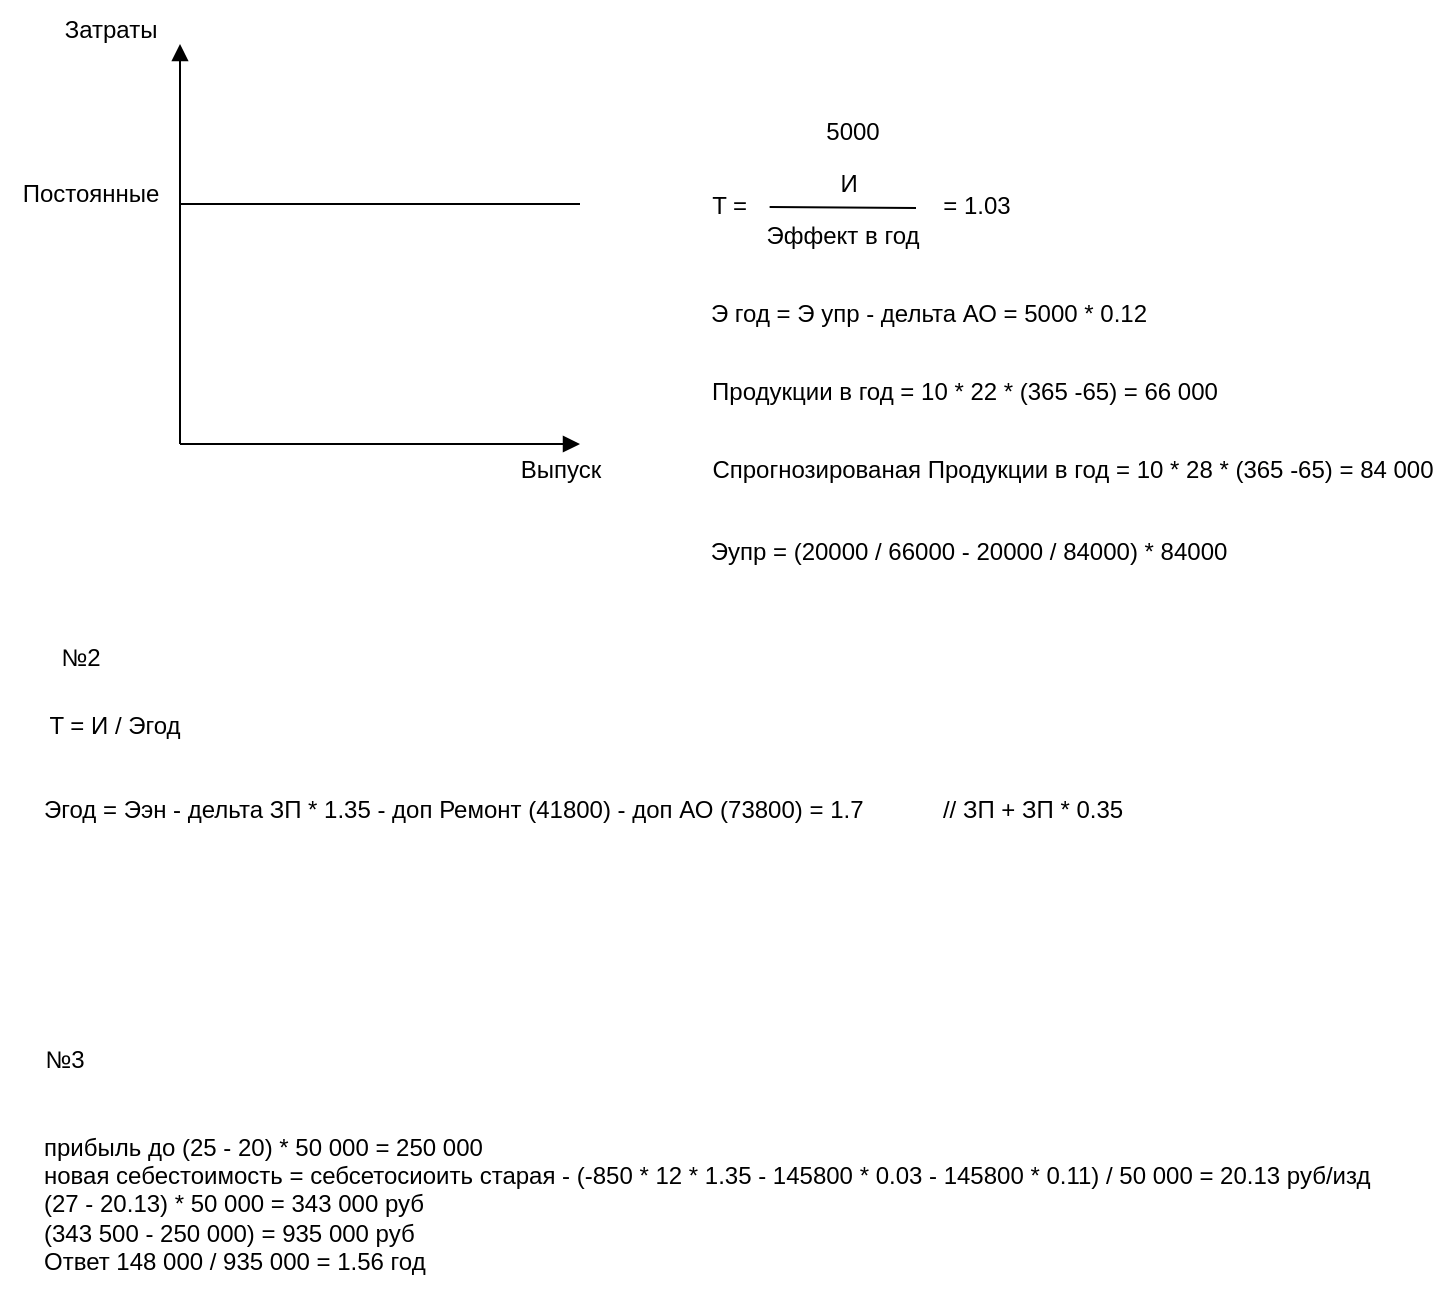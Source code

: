 <mxfile version="24.8.6">
  <diagram name="Страница — 1" id="A2jE2dpHgXN8ur2PZzlt">
    <mxGraphModel dx="1313" dy="695" grid="0" gridSize="10" guides="1" tooltips="1" connect="1" arrows="1" fold="1" page="0" pageScale="1" pageWidth="827" pageHeight="1169" math="0" shadow="0">
      <root>
        <mxCell id="0" />
        <mxCell id="1" parent="0" />
        <mxCell id="sv8NosiqSswmohA4p70H-1" value="" style="endArrow=block;html=1;rounded=0;endFill=1;" edge="1" parent="1">
          <mxGeometry width="50" height="50" relative="1" as="geometry">
            <mxPoint x="360" y="240" as="sourcePoint" />
            <mxPoint x="560" y="240" as="targetPoint" />
          </mxGeometry>
        </mxCell>
        <mxCell id="sv8NosiqSswmohA4p70H-2" value="" style="endArrow=block;html=1;rounded=0;endFill=1;" edge="1" parent="1">
          <mxGeometry width="50" height="50" relative="1" as="geometry">
            <mxPoint x="360" y="240" as="sourcePoint" />
            <mxPoint x="360" y="40" as="targetPoint" />
          </mxGeometry>
        </mxCell>
        <mxCell id="sv8NosiqSswmohA4p70H-3" value="" style="endArrow=none;html=1;rounded=0;" edge="1" parent="1">
          <mxGeometry width="50" height="50" relative="1" as="geometry">
            <mxPoint x="360" y="120" as="sourcePoint" />
            <mxPoint x="560" y="120" as="targetPoint" />
          </mxGeometry>
        </mxCell>
        <mxCell id="sv8NosiqSswmohA4p70H-4" value="Выпуск" style="text;html=1;align=center;verticalAlign=middle;resizable=0;points=[];autosize=1;strokeColor=none;fillColor=none;" vertex="1" parent="1">
          <mxGeometry x="520" y="238" width="60" height="30" as="geometry" />
        </mxCell>
        <mxCell id="sv8NosiqSswmohA4p70H-5" value="Затраты" style="text;html=1;align=center;verticalAlign=middle;resizable=0;points=[];autosize=1;strokeColor=none;fillColor=none;" vertex="1" parent="1">
          <mxGeometry x="290" y="18" width="70" height="30" as="geometry" />
        </mxCell>
        <mxCell id="sv8NosiqSswmohA4p70H-6" value="Постоянные" style="text;html=1;align=center;verticalAlign=middle;resizable=0;points=[];autosize=1;strokeColor=none;fillColor=none;" vertex="1" parent="1">
          <mxGeometry x="270" y="100" width="90" height="30" as="geometry" />
        </mxCell>
        <mxCell id="sv8NosiqSswmohA4p70H-8" value="T =&amp;nbsp;" style="text;html=1;align=center;verticalAlign=middle;resizable=0;points=[];autosize=1;strokeColor=none;fillColor=none;" vertex="1" parent="1">
          <mxGeometry x="616" y="108" width="39" height="26" as="geometry" />
        </mxCell>
        <mxCell id="sv8NosiqSswmohA4p70H-9" value="" style="endArrow=none;html=1;rounded=0;entryX=0.995;entryY=0.521;entryDx=0;entryDy=0;entryPerimeter=0;" edge="1" parent="1" target="sv8NosiqSswmohA4p70H-8">
          <mxGeometry width="50" height="50" relative="1" as="geometry">
            <mxPoint x="728" y="122" as="sourcePoint" />
            <mxPoint x="662" y="131" as="targetPoint" />
          </mxGeometry>
        </mxCell>
        <mxCell id="sv8NosiqSswmohA4p70H-10" value="И" style="text;html=1;align=center;verticalAlign=middle;resizable=0;points=[];autosize=1;strokeColor=none;fillColor=none;" vertex="1" parent="1">
          <mxGeometry x="680" y="97" width="27" height="26" as="geometry" />
        </mxCell>
        <mxCell id="sv8NosiqSswmohA4p70H-11" value="Эффект в год" style="text;html=1;align=center;verticalAlign=middle;resizable=0;points=[];autosize=1;strokeColor=none;fillColor=none;" vertex="1" parent="1">
          <mxGeometry x="643" y="123" width="95" height="26" as="geometry" />
        </mxCell>
        <mxCell id="sv8NosiqSswmohA4p70H-12" value="Э год = Э упр - дельта АО = 5000 * 0.12" style="text;html=1;align=center;verticalAlign=middle;resizable=0;points=[];autosize=1;strokeColor=none;fillColor=none;" vertex="1" parent="1">
          <mxGeometry x="616" y="162" width="236" height="26" as="geometry" />
        </mxCell>
        <mxCell id="sv8NosiqSswmohA4p70H-13" value="5000" style="text;html=1;align=center;verticalAlign=middle;resizable=0;points=[];autosize=1;strokeColor=none;fillColor=none;" vertex="1" parent="1">
          <mxGeometry x="673" y="71" width="45" height="26" as="geometry" />
        </mxCell>
        <mxCell id="sv8NosiqSswmohA4p70H-14" value="Продукции в год = 10 * 22 * (365 -65) = 66 000" style="text;html=1;align=center;verticalAlign=middle;resizable=0;points=[];autosize=1;strokeColor=none;fillColor=none;" vertex="1" parent="1">
          <mxGeometry x="616" y="201" width="271" height="26" as="geometry" />
        </mxCell>
        <mxCell id="sv8NosiqSswmohA4p70H-20" value="Эупр = (20000 / 66000 - 20000 / 84000) * 84000" style="text;html=1;align=center;verticalAlign=middle;resizable=0;points=[];autosize=1;strokeColor=none;fillColor=none;" vertex="1" parent="1">
          <mxGeometry x="616" y="281" width="276" height="26" as="geometry" />
        </mxCell>
        <mxCell id="sv8NosiqSswmohA4p70H-21" value="Спрогнозированая Продукции в год = 10 * 28 * (365 -65) = 84 000" style="text;html=1;align=center;verticalAlign=middle;resizable=0;points=[];autosize=1;strokeColor=none;fillColor=none;" vertex="1" parent="1">
          <mxGeometry x="616" y="240" width="379" height="26" as="geometry" />
        </mxCell>
        <mxCell id="sv8NosiqSswmohA4p70H-22" value="= 1.03" style="text;html=1;align=center;verticalAlign=middle;resizable=0;points=[];autosize=1;strokeColor=none;fillColor=none;" vertex="1" parent="1">
          <mxGeometry x="732" y="108" width="52" height="26" as="geometry" />
        </mxCell>
        <mxCell id="sv8NosiqSswmohA4p70H-23" value="T = И / Эгод" style="text;html=1;align=center;verticalAlign=middle;resizable=0;points=[];autosize=1;strokeColor=none;fillColor=none;" vertex="1" parent="1">
          <mxGeometry x="285" y="368" width="84" height="26" as="geometry" />
        </mxCell>
        <mxCell id="sv8NosiqSswmohA4p70H-24" value="Эгод = Ээн - дельта ЗП * 1.35 - доп Ремонт (41800) - доп АО (73800) = 1.7" style="text;html=1;align=left;verticalAlign=middle;resizable=0;points=[];autosize=1;strokeColor=none;fillColor=none;" vertex="1" parent="1">
          <mxGeometry x="290" y="410" width="428" height="26" as="geometry" />
        </mxCell>
        <mxCell id="sv8NosiqSswmohA4p70H-25" value="// ЗП + ЗП * 0.35" style="text;html=1;align=center;verticalAlign=middle;resizable=0;points=[];autosize=1;strokeColor=none;fillColor=none;" vertex="1" parent="1">
          <mxGeometry x="732" y="410" width="108" height="26" as="geometry" />
        </mxCell>
        <mxCell id="sv8NosiqSswmohA4p70H-26" value="№3" style="text;html=1;align=center;verticalAlign=middle;resizable=0;points=[];autosize=1;strokeColor=none;fillColor=none;" vertex="1" parent="1">
          <mxGeometry x="283" y="535" width="38" height="26" as="geometry" />
        </mxCell>
        <mxCell id="sv8NosiqSswmohA4p70H-27" value="№2" style="text;html=1;align=center;verticalAlign=middle;resizable=0;points=[];autosize=1;strokeColor=none;fillColor=none;" vertex="1" parent="1">
          <mxGeometry x="291" y="334" width="38" height="26" as="geometry" />
        </mxCell>
        <mxCell id="sv8NosiqSswmohA4p70H-28" value="прибыль до (25 - 20) * 50 000 = 250 000&lt;div&gt;новая себестоимость = себсетосиоить старая - (-850 * 12 * 1.35 - 145800 * 0.03 - 145800 * 0.11) / 50 000 = 20.13 руб/изд&lt;br&gt;&lt;div&gt;(27 - 20.13) * 50 000 = 343 000 руб&lt;/div&gt;&lt;/div&gt;&lt;div&gt;(343 500 - 250 000) = 935 000 руб&lt;/div&gt;&lt;div&gt;Ответ 148 000 / 935 000 = 1.56 год&lt;/div&gt;" style="text;html=1;align=left;verticalAlign=middle;resizable=0;points=[];autosize=1;strokeColor=none;fillColor=none;" vertex="1" parent="1">
          <mxGeometry x="290" y="578" width="681" height="84" as="geometry" />
        </mxCell>
      </root>
    </mxGraphModel>
  </diagram>
</mxfile>

